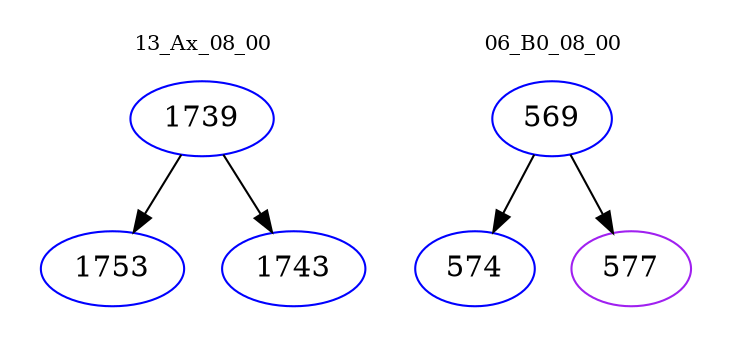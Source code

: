 digraph{
subgraph cluster_0 {
color = white
label = "13_Ax_08_00";
fontsize=10;
T0_1739 [label="1739", color="blue"]
T0_1739 -> T0_1753 [color="black"]
T0_1753 [label="1753", color="blue"]
T0_1739 -> T0_1743 [color="black"]
T0_1743 [label="1743", color="blue"]
}
subgraph cluster_1 {
color = white
label = "06_B0_08_00";
fontsize=10;
T1_569 [label="569", color="blue"]
T1_569 -> T1_574 [color="black"]
T1_574 [label="574", color="blue"]
T1_569 -> T1_577 [color="black"]
T1_577 [label="577", color="purple"]
}
}
